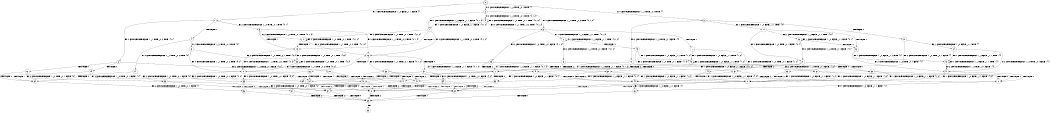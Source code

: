 digraph BCG {
size = "7, 10.5";
center = TRUE;
node [shape = circle];
0 [peripheries = 2];
0 -> 1 [label = "EX !1 !ATOMIC_EXCH_BRANCH (1, +0, FALSE, +1, 1, FALSE) !{}"];
0 -> 2 [label = "EX !2 !ATOMIC_EXCH_BRANCH (1, +0, TRUE, +0, 1, TRUE) !{}"];
0 -> 3 [label = "EX !0 !ATOMIC_EXCH_BRANCH (1, +1, TRUE, +0, 2, TRUE) !{}"];
1 -> 4 [label = "TERMINATE !1"];
1 -> 5 [label = "EX !2 !ATOMIC_EXCH_BRANCH (1, +0, TRUE, +0, 1, TRUE) !{0, 1}"];
1 -> 6 [label = "EX !0 !ATOMIC_EXCH_BRANCH (1, +1, TRUE, +0, 2, TRUE) !{0, 1}"];
2 -> 7 [label = "EX !1 !ATOMIC_EXCH_BRANCH (1, +0, FALSE, +1, 1, FALSE) !{0, 1, 2}"];
2 -> 8 [label = "EX !0 !ATOMIC_EXCH_BRANCH (1, +1, TRUE, +0, 2, TRUE) !{0, 1, 2}"];
2 -> 9 [label = "EX !2 !ATOMIC_EXCH_BRANCH (1, +0, TRUE, +0, 1, TRUE) !{0, 1, 2}"];
3 -> 10 [label = "TERMINATE !0"];
3 -> 11 [label = "EX !1 !ATOMIC_EXCH_BRANCH (1, +0, FALSE, +1, 1, TRUE) !{0}"];
3 -> 12 [label = "EX !2 !ATOMIC_EXCH_BRANCH (1, +0, TRUE, +0, 1, FALSE) !{0}"];
4 -> 13 [label = "EX !2 !ATOMIC_EXCH_BRANCH (1, +0, TRUE, +0, 1, TRUE) !{0}"];
4 -> 14 [label = "EX !0 !ATOMIC_EXCH_BRANCH (1, +1, TRUE, +0, 2, TRUE) !{0}"];
5 -> 15 [label = "TERMINATE !1"];
5 -> 16 [label = "EX !0 !ATOMIC_EXCH_BRANCH (1, +1, TRUE, +0, 2, TRUE) !{0, 1, 2}"];
5 -> 17 [label = "EX !2 !ATOMIC_EXCH_BRANCH (1, +0, TRUE, +0, 1, TRUE) !{0, 1, 2}"];
6 -> 18 [label = "TERMINATE !1"];
6 -> 19 [label = "TERMINATE !0"];
6 -> 20 [label = "EX !2 !ATOMIC_EXCH_BRANCH (1, +0, TRUE, +0, 1, FALSE) !{0, 1}"];
7 -> 15 [label = "TERMINATE !1"];
7 -> 16 [label = "EX !0 !ATOMIC_EXCH_BRANCH (1, +1, TRUE, +0, 2, TRUE) !{0, 1, 2}"];
7 -> 17 [label = "EX !2 !ATOMIC_EXCH_BRANCH (1, +0, TRUE, +0, 1, TRUE) !{0, 1, 2}"];
8 -> 21 [label = "TERMINATE !0"];
8 -> 22 [label = "EX !1 !ATOMIC_EXCH_BRANCH (1, +0, FALSE, +1, 1, TRUE) !{0, 1, 2}"];
8 -> 23 [label = "EX !2 !ATOMIC_EXCH_BRANCH (1, +0, TRUE, +0, 1, FALSE) !{0, 1, 2}"];
9 -> 7 [label = "EX !1 !ATOMIC_EXCH_BRANCH (1, +0, FALSE, +1, 1, FALSE) !{0, 1, 2}"];
9 -> 8 [label = "EX !0 !ATOMIC_EXCH_BRANCH (1, +1, TRUE, +0, 2, TRUE) !{0, 1, 2}"];
9 -> 9 [label = "EX !2 !ATOMIC_EXCH_BRANCH (1, +0, TRUE, +0, 1, TRUE) !{0, 1, 2}"];
10 -> 24 [label = "EX !1 !ATOMIC_EXCH_BRANCH (1, +0, FALSE, +1, 1, TRUE) !{}"];
10 -> 25 [label = "EX !2 !ATOMIC_EXCH_BRANCH (1, +0, TRUE, +0, 1, FALSE) !{}"];
11 -> 26 [label = "TERMINATE !0"];
11 -> 27 [label = "EX !2 !ATOMIC_EXCH_BRANCH (1, +0, TRUE, +0, 1, FALSE) !{0, 1}"];
11 -> 28 [label = "EX !1 !ATOMIC_EXCH_BRANCH (1, +0, FALSE, +1, 1, TRUE) !{0, 1}"];
12 -> 29 [label = "TERMINATE !2"];
12 -> 30 [label = "TERMINATE !0"];
12 -> 31 [label = "EX !1 !ATOMIC_EXCH_BRANCH (1, +0, FALSE, +1, 1, FALSE) !{0, 1, 2}"];
13 -> 32 [label = "EX !0 !ATOMIC_EXCH_BRANCH (1, +1, TRUE, +0, 2, TRUE) !{0, 2}"];
13 -> 33 [label = "EX !2 !ATOMIC_EXCH_BRANCH (1, +0, TRUE, +0, 1, TRUE) !{0, 2}"];
14 -> 34 [label = "TERMINATE !0"];
14 -> 35 [label = "EX !2 !ATOMIC_EXCH_BRANCH (1, +0, TRUE, +0, 1, FALSE) !{0}"];
15 -> 32 [label = "EX !0 !ATOMIC_EXCH_BRANCH (1, +1, TRUE, +0, 2, TRUE) !{0, 2}"];
15 -> 33 [label = "EX !2 !ATOMIC_EXCH_BRANCH (1, +0, TRUE, +0, 1, TRUE) !{0, 2}"];
16 -> 36 [label = "TERMINATE !1"];
16 -> 37 [label = "TERMINATE !0"];
16 -> 38 [label = "EX !2 !ATOMIC_EXCH_BRANCH (1, +0, TRUE, +0, 1, FALSE) !{0, 1, 2}"];
17 -> 15 [label = "TERMINATE !1"];
17 -> 16 [label = "EX !0 !ATOMIC_EXCH_BRANCH (1, +1, TRUE, +0, 2, TRUE) !{0, 1, 2}"];
17 -> 17 [label = "EX !2 !ATOMIC_EXCH_BRANCH (1, +0, TRUE, +0, 1, TRUE) !{0, 1, 2}"];
18 -> 34 [label = "TERMINATE !0"];
18 -> 35 [label = "EX !2 !ATOMIC_EXCH_BRANCH (1, +0, TRUE, +0, 1, FALSE) !{0}"];
19 -> 34 [label = "TERMINATE !1"];
19 -> 39 [label = "EX !2 !ATOMIC_EXCH_BRANCH (1, +0, TRUE, +0, 1, FALSE) !{1}"];
20 -> 40 [label = "TERMINATE !1"];
20 -> 41 [label = "TERMINATE !2"];
20 -> 42 [label = "TERMINATE !0"];
21 -> 43 [label = "EX !1 !ATOMIC_EXCH_BRANCH (1, +0, FALSE, +1, 1, TRUE) !{1, 2}"];
21 -> 44 [label = "EX !2 !ATOMIC_EXCH_BRANCH (1, +0, TRUE, +0, 1, FALSE) !{1, 2}"];
22 -> 45 [label = "TERMINATE !0"];
22 -> 46 [label = "EX !2 !ATOMIC_EXCH_BRANCH (1, +0, TRUE, +0, 1, FALSE) !{0, 1, 2}"];
22 -> 22 [label = "EX !1 !ATOMIC_EXCH_BRANCH (1, +0, FALSE, +1, 1, TRUE) !{0, 1, 2}"];
23 -> 29 [label = "TERMINATE !2"];
23 -> 30 [label = "TERMINATE !0"];
23 -> 31 [label = "EX !1 !ATOMIC_EXCH_BRANCH (1, +0, FALSE, +1, 1, FALSE) !{0, 1, 2}"];
24 -> 47 [label = "EX !2 !ATOMIC_EXCH_BRANCH (1, +0, TRUE, +0, 1, FALSE) !{1}"];
24 -> 48 [label = "EX !1 !ATOMIC_EXCH_BRANCH (1, +0, FALSE, +1, 1, TRUE) !{1}"];
25 -> 49 [label = "TERMINATE !2"];
25 -> 50 [label = "EX !1 !ATOMIC_EXCH_BRANCH (1, +0, FALSE, +1, 1, FALSE) !{1, 2}"];
26 -> 47 [label = "EX !2 !ATOMIC_EXCH_BRANCH (1, +0, TRUE, +0, 1, FALSE) !{1}"];
26 -> 48 [label = "EX !1 !ATOMIC_EXCH_BRANCH (1, +0, FALSE, +1, 1, TRUE) !{1}"];
27 -> 51 [label = "TERMINATE !2"];
27 -> 52 [label = "TERMINATE !0"];
27 -> 31 [label = "EX !1 !ATOMIC_EXCH_BRANCH (1, +0, FALSE, +1, 1, FALSE) !{0, 1, 2}"];
28 -> 26 [label = "TERMINATE !0"];
28 -> 27 [label = "EX !2 !ATOMIC_EXCH_BRANCH (1, +0, TRUE, +0, 1, FALSE) !{0, 1}"];
28 -> 28 [label = "EX !1 !ATOMIC_EXCH_BRANCH (1, +0, FALSE, +1, 1, TRUE) !{0, 1}"];
29 -> 49 [label = "TERMINATE !0"];
29 -> 53 [label = "EX !1 !ATOMIC_EXCH_BRANCH (1, +0, FALSE, +1, 1, FALSE) !{0, 1}"];
30 -> 49 [label = "TERMINATE !2"];
30 -> 50 [label = "EX !1 !ATOMIC_EXCH_BRANCH (1, +0, FALSE, +1, 1, FALSE) !{1, 2}"];
31 -> 40 [label = "TERMINATE !1"];
31 -> 41 [label = "TERMINATE !2"];
31 -> 42 [label = "TERMINATE !0"];
32 -> 54 [label = "TERMINATE !0"];
32 -> 55 [label = "EX !2 !ATOMIC_EXCH_BRANCH (1, +0, TRUE, +0, 1, FALSE) !{0, 2}"];
33 -> 32 [label = "EX !0 !ATOMIC_EXCH_BRANCH (1, +1, TRUE, +0, 2, TRUE) !{0, 2}"];
33 -> 33 [label = "EX !2 !ATOMIC_EXCH_BRANCH (1, +0, TRUE, +0, 1, TRUE) !{0, 2}"];
34 -> 56 [label = "EX !2 !ATOMIC_EXCH_BRANCH (1, +0, TRUE, +0, 1, FALSE) !{}"];
35 -> 57 [label = "TERMINATE !2"];
35 -> 58 [label = "TERMINATE !0"];
36 -> 54 [label = "TERMINATE !0"];
36 -> 55 [label = "EX !2 !ATOMIC_EXCH_BRANCH (1, +0, TRUE, +0, 1, FALSE) !{0, 2}"];
37 -> 54 [label = "TERMINATE !1"];
37 -> 59 [label = "EX !2 !ATOMIC_EXCH_BRANCH (1, +0, TRUE, +0, 1, FALSE) !{1, 2}"];
38 -> 40 [label = "TERMINATE !1"];
38 -> 41 [label = "TERMINATE !2"];
38 -> 42 [label = "TERMINATE !0"];
39 -> 58 [label = "TERMINATE !1"];
39 -> 60 [label = "TERMINATE !2"];
40 -> 57 [label = "TERMINATE !2"];
40 -> 58 [label = "TERMINATE !0"];
41 -> 57 [label = "TERMINATE !1"];
41 -> 60 [label = "TERMINATE !0"];
42 -> 58 [label = "TERMINATE !1"];
42 -> 60 [label = "TERMINATE !2"];
43 -> 61 [label = "EX !2 !ATOMIC_EXCH_BRANCH (1, +0, TRUE, +0, 1, FALSE) !{1, 2}"];
43 -> 43 [label = "EX !1 !ATOMIC_EXCH_BRANCH (1, +0, FALSE, +1, 1, TRUE) !{1, 2}"];
44 -> 49 [label = "TERMINATE !2"];
44 -> 50 [label = "EX !1 !ATOMIC_EXCH_BRANCH (1, +0, FALSE, +1, 1, FALSE) !{1, 2}"];
45 -> 61 [label = "EX !2 !ATOMIC_EXCH_BRANCH (1, +0, TRUE, +0, 1, FALSE) !{1, 2}"];
45 -> 43 [label = "EX !1 !ATOMIC_EXCH_BRANCH (1, +0, FALSE, +1, 1, TRUE) !{1, 2}"];
46 -> 51 [label = "TERMINATE !2"];
46 -> 52 [label = "TERMINATE !0"];
46 -> 31 [label = "EX !1 !ATOMIC_EXCH_BRANCH (1, +0, FALSE, +1, 1, FALSE) !{0, 1, 2}"];
47 -> 62 [label = "TERMINATE !2"];
47 -> 50 [label = "EX !1 !ATOMIC_EXCH_BRANCH (1, +0, FALSE, +1, 1, FALSE) !{1, 2}"];
48 -> 47 [label = "EX !2 !ATOMIC_EXCH_BRANCH (1, +0, TRUE, +0, 1, FALSE) !{1}"];
48 -> 48 [label = "EX !1 !ATOMIC_EXCH_BRANCH (1, +0, FALSE, +1, 1, TRUE) !{1}"];
49 -> 63 [label = "EX !1 !ATOMIC_EXCH_BRANCH (1, +0, FALSE, +1, 1, FALSE) !{1}"];
50 -> 58 [label = "TERMINATE !1"];
50 -> 60 [label = "TERMINATE !2"];
51 -> 62 [label = "TERMINATE !0"];
51 -> 53 [label = "EX !1 !ATOMIC_EXCH_BRANCH (1, +0, FALSE, +1, 1, FALSE) !{0, 1}"];
52 -> 62 [label = "TERMINATE !2"];
52 -> 50 [label = "EX !1 !ATOMIC_EXCH_BRANCH (1, +0, FALSE, +1, 1, FALSE) !{1, 2}"];
53 -> 57 [label = "TERMINATE !1"];
53 -> 60 [label = "TERMINATE !0"];
54 -> 64 [label = "EX !2 !ATOMIC_EXCH_BRANCH (1, +0, TRUE, +0, 1, FALSE) !{2}"];
55 -> 57 [label = "TERMINATE !2"];
55 -> 58 [label = "TERMINATE !0"];
56 -> 65 [label = "TERMINATE !2"];
57 -> 65 [label = "TERMINATE !0"];
58 -> 65 [label = "TERMINATE !2"];
59 -> 58 [label = "TERMINATE !1"];
59 -> 60 [label = "TERMINATE !2"];
60 -> 65 [label = "TERMINATE !1"];
61 -> 62 [label = "TERMINATE !2"];
61 -> 50 [label = "EX !1 !ATOMIC_EXCH_BRANCH (1, +0, FALSE, +1, 1, FALSE) !{1, 2}"];
62 -> 63 [label = "EX !1 !ATOMIC_EXCH_BRANCH (1, +0, FALSE, +1, 1, FALSE) !{1}"];
63 -> 65 [label = "TERMINATE !1"];
64 -> 65 [label = "TERMINATE !2"];
65 -> 66 [label = "exit"];
}
